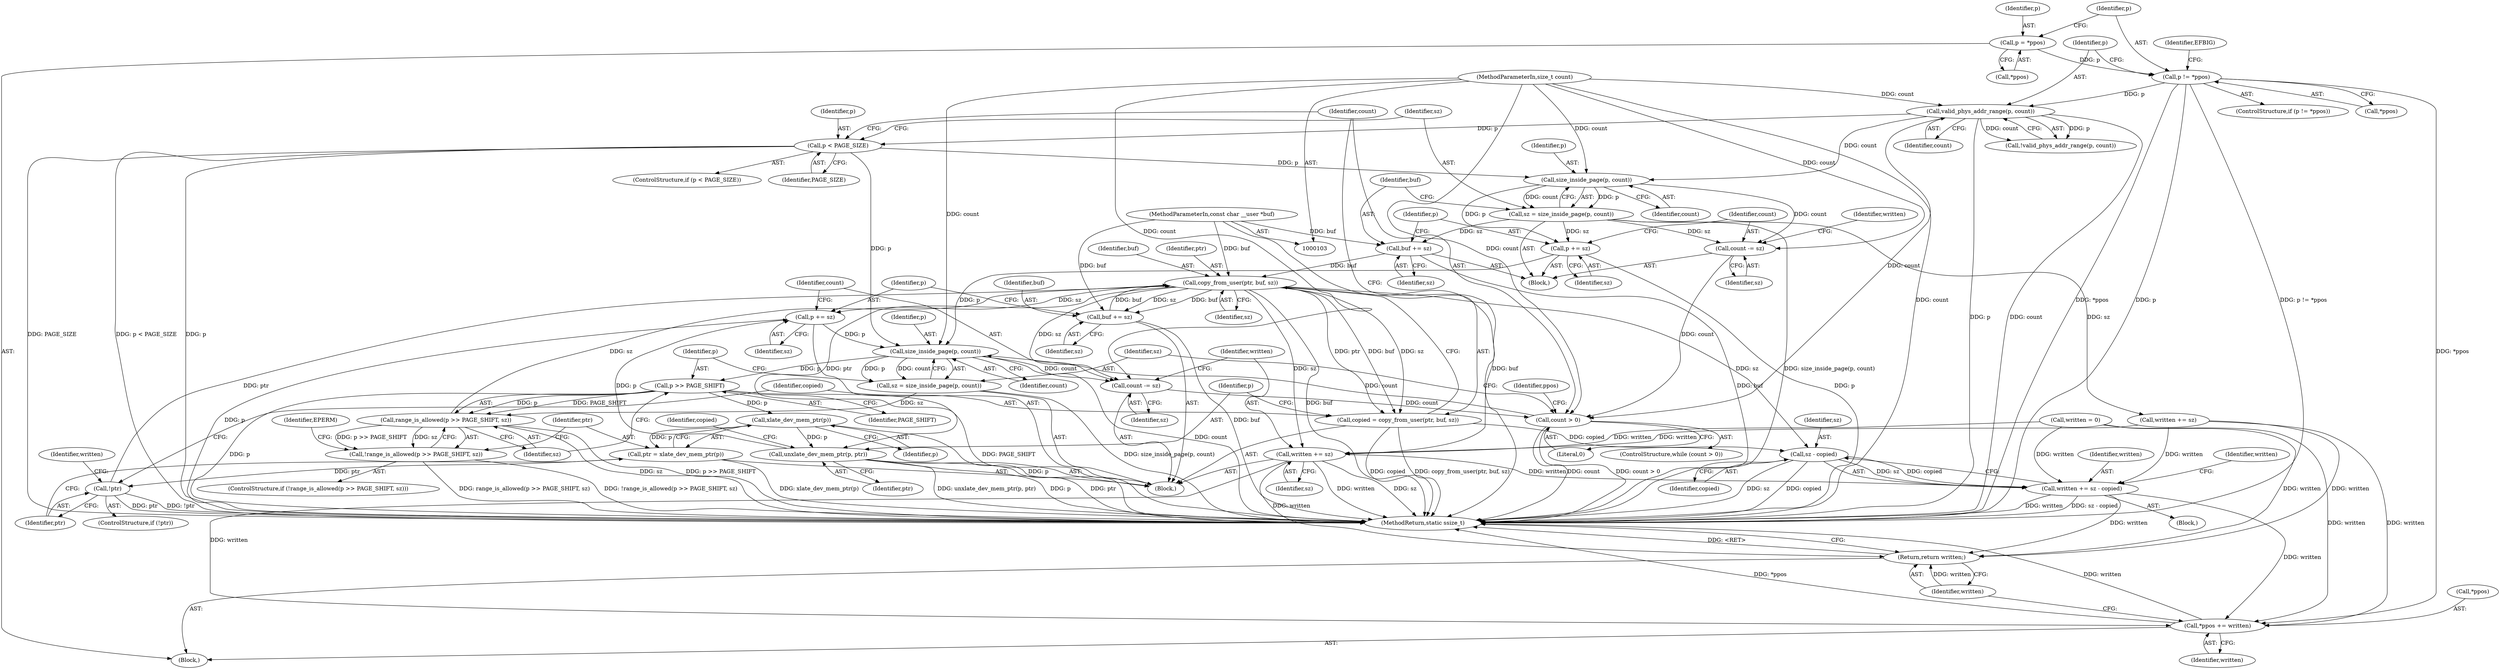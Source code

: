 digraph "1_linux_a4866aa812518ed1a37d8ea0c881dc946409de94_1@API" {
"1000195" [label="(Call,copy_from_user(ptr, buf, sz))"];
"1000184" [label="(Call,!ptr)"];
"1000179" [label="(Call,ptr = xlate_dev_mem_ptr(p))"];
"1000181" [label="(Call,xlate_dev_mem_ptr(p))"];
"1000172" [label="(Call,p >> PAGE_SHIFT)"];
"1000166" [label="(Call,size_inside_page(p, count))"];
"1000150" [label="(Call,p += sz)"];
"1000142" [label="(Call,sz = size_inside_page(p, count))"];
"1000144" [label="(Call,size_inside_page(p, count))"];
"1000138" [label="(Call,p < PAGE_SIZE)"];
"1000128" [label="(Call,valid_phys_addr_range(p, count))"];
"1000119" [label="(Call,p != *ppos)"];
"1000110" [label="(Call,p = *ppos)"];
"1000106" [label="(MethodParameterIn,size_t count)"];
"1000219" [label="(Call,p += sz)"];
"1000195" [label="(Call,copy_from_user(ptr, buf, sz))"];
"1000216" [label="(Call,buf += sz)"];
"1000105" [label="(MethodParameterIn,const char __user *buf)"];
"1000147" [label="(Call,buf += sz)"];
"1000171" [label="(Call,range_is_allowed(p >> PAGE_SHIFT, sz))"];
"1000164" [label="(Call,sz = size_inside_page(p, count))"];
"1000199" [label="(Call,unxlate_dev_mem_ptr(p, ptr))"];
"1000160" [label="(Call,count > 0)"];
"1000222" [label="(Call,count -= sz)"];
"1000153" [label="(Call,count -= sz)"];
"1000193" [label="(Call,copied = copy_from_user(ptr, buf, sz))"];
"1000207" [label="(Call,sz - copied)"];
"1000205" [label="(Call,written += sz - copied)"];
"1000228" [label="(Call,*ppos += written)"];
"1000232" [label="(Return,return written;)"];
"1000170" [label="(Call,!range_is_allowed(p >> PAGE_SHIFT, sz))"];
"1000225" [label="(Call,written += sz)"];
"1000112" [label="(Call,*ppos)"];
"1000231" [label="(Identifier,written)"];
"1000229" [label="(Call,*ppos)"];
"1000170" [label="(Call,!range_is_allowed(p >> PAGE_SHIFT, sz))"];
"1000200" [label="(Identifier,p)"];
"1000222" [label="(Call,count -= sz)"];
"1000152" [label="(Identifier,sz)"];
"1000118" [label="(ControlStructure,if (p != *ppos))"];
"1000147" [label="(Call,buf += sz)"];
"1000163" [label="(Block,)"];
"1000207" [label="(Call,sz - copied)"];
"1000108" [label="(Block,)"];
"1000225" [label="(Call,written += sz)"];
"1000171" [label="(Call,range_is_allowed(p >> PAGE_SHIFT, sz))"];
"1000178" [label="(Identifier,EPERM)"];
"1000199" [label="(Call,unxlate_dev_mem_ptr(p, ptr))"];
"1000137" [label="(ControlStructure,if (p < PAGE_SIZE))"];
"1000129" [label="(Identifier,p)"];
"1000149" [label="(Identifier,sz)"];
"1000188" [label="(Identifier,written)"];
"1000161" [label="(Identifier,count)"];
"1000228" [label="(Call,*ppos += written)"];
"1000157" [label="(Identifier,written)"];
"1000134" [label="(Call,written = 0)"];
"1000234" [label="(MethodReturn,static ssize_t)"];
"1000127" [label="(Call,!valid_phys_addr_range(p, count))"];
"1000120" [label="(Identifier,p)"];
"1000146" [label="(Identifier,count)"];
"1000219" [label="(Call,p += sz)"];
"1000230" [label="(Identifier,ppos)"];
"1000195" [label="(Call,copy_from_user(ptr, buf, sz))"];
"1000179" [label="(Call,ptr = xlate_dev_mem_ptr(p))"];
"1000227" [label="(Identifier,sz)"];
"1000180" [label="(Identifier,ptr)"];
"1000144" [label="(Call,size_inside_page(p, count))"];
"1000125" [label="(Identifier,EFBIG)"];
"1000173" [label="(Identifier,p)"];
"1000128" [label="(Call,valid_phys_addr_range(p, count))"];
"1000205" [label="(Call,written += sz - copied)"];
"1000203" [label="(Identifier,copied)"];
"1000226" [label="(Identifier,written)"];
"1000138" [label="(Call,p < PAGE_SIZE)"];
"1000162" [label="(Literal,0)"];
"1000143" [label="(Identifier,sz)"];
"1000216" [label="(Call,buf += sz)"];
"1000130" [label="(Identifier,count)"];
"1000184" [label="(Call,!ptr)"];
"1000175" [label="(Identifier,sz)"];
"1000141" [label="(Block,)"];
"1000172" [label="(Call,p >> PAGE_SHIFT)"];
"1000106" [label="(MethodParameterIn,size_t count)"];
"1000140" [label="(Identifier,PAGE_SIZE)"];
"1000139" [label="(Identifier,p)"];
"1000232" [label="(Return,return written;)"];
"1000183" [label="(ControlStructure,if (!ptr))"];
"1000174" [label="(Identifier,PAGE_SHIFT)"];
"1000148" [label="(Identifier,buf)"];
"1000233" [label="(Identifier,written)"];
"1000198" [label="(Identifier,sz)"];
"1000208" [label="(Identifier,sz)"];
"1000154" [label="(Identifier,count)"];
"1000193" [label="(Call,copied = copy_from_user(ptr, buf, sz))"];
"1000110" [label="(Call,p = *ppos)"];
"1000167" [label="(Identifier,p)"];
"1000153" [label="(Call,count -= sz)"];
"1000121" [label="(Call,*ppos)"];
"1000217" [label="(Identifier,buf)"];
"1000185" [label="(Identifier,ptr)"];
"1000155" [label="(Identifier,sz)"];
"1000220" [label="(Identifier,p)"];
"1000204" [label="(Block,)"];
"1000201" [label="(Identifier,ptr)"];
"1000168" [label="(Identifier,count)"];
"1000182" [label="(Identifier,p)"];
"1000165" [label="(Identifier,sz)"];
"1000197" [label="(Identifier,buf)"];
"1000164" [label="(Call,sz = size_inside_page(p, count))"];
"1000223" [label="(Identifier,count)"];
"1000169" [label="(ControlStructure,if (!range_is_allowed(p >> PAGE_SHIFT, sz)))"];
"1000194" [label="(Identifier,copied)"];
"1000166" [label="(Call,size_inside_page(p, count))"];
"1000218" [label="(Identifier,sz)"];
"1000111" [label="(Identifier,p)"];
"1000206" [label="(Identifier,written)"];
"1000160" [label="(Call,count > 0)"];
"1000224" [label="(Identifier,sz)"];
"1000221" [label="(Identifier,sz)"];
"1000209" [label="(Identifier,copied)"];
"1000151" [label="(Identifier,p)"];
"1000181" [label="(Call,xlate_dev_mem_ptr(p))"];
"1000150" [label="(Call,p += sz)"];
"1000142" [label="(Call,sz = size_inside_page(p, count))"];
"1000105" [label="(MethodParameterIn,const char __user *buf)"];
"1000156" [label="(Call,written += sz)"];
"1000196" [label="(Identifier,ptr)"];
"1000159" [label="(ControlStructure,while (count > 0))"];
"1000119" [label="(Call,p != *ppos)"];
"1000211" [label="(Identifier,written)"];
"1000145" [label="(Identifier,p)"];
"1000195" -> "1000193"  [label="AST: "];
"1000195" -> "1000198"  [label="CFG: "];
"1000196" -> "1000195"  [label="AST: "];
"1000197" -> "1000195"  [label="AST: "];
"1000198" -> "1000195"  [label="AST: "];
"1000193" -> "1000195"  [label="CFG: "];
"1000195" -> "1000234"  [label="DDG: buf"];
"1000195" -> "1000193"  [label="DDG: ptr"];
"1000195" -> "1000193"  [label="DDG: buf"];
"1000195" -> "1000193"  [label="DDG: sz"];
"1000184" -> "1000195"  [label="DDG: ptr"];
"1000216" -> "1000195"  [label="DDG: buf"];
"1000147" -> "1000195"  [label="DDG: buf"];
"1000105" -> "1000195"  [label="DDG: buf"];
"1000171" -> "1000195"  [label="DDG: sz"];
"1000195" -> "1000199"  [label="DDG: ptr"];
"1000195" -> "1000207"  [label="DDG: sz"];
"1000195" -> "1000216"  [label="DDG: sz"];
"1000195" -> "1000216"  [label="DDG: buf"];
"1000195" -> "1000219"  [label="DDG: sz"];
"1000195" -> "1000222"  [label="DDG: sz"];
"1000195" -> "1000225"  [label="DDG: sz"];
"1000184" -> "1000183"  [label="AST: "];
"1000184" -> "1000185"  [label="CFG: "];
"1000185" -> "1000184"  [label="AST: "];
"1000188" -> "1000184"  [label="CFG: "];
"1000194" -> "1000184"  [label="CFG: "];
"1000184" -> "1000234"  [label="DDG: ptr"];
"1000184" -> "1000234"  [label="DDG: !ptr"];
"1000179" -> "1000184"  [label="DDG: ptr"];
"1000179" -> "1000163"  [label="AST: "];
"1000179" -> "1000181"  [label="CFG: "];
"1000180" -> "1000179"  [label="AST: "];
"1000181" -> "1000179"  [label="AST: "];
"1000185" -> "1000179"  [label="CFG: "];
"1000179" -> "1000234"  [label="DDG: xlate_dev_mem_ptr(p)"];
"1000181" -> "1000179"  [label="DDG: p"];
"1000181" -> "1000182"  [label="CFG: "];
"1000182" -> "1000181"  [label="AST: "];
"1000181" -> "1000234"  [label="DDG: p"];
"1000172" -> "1000181"  [label="DDG: p"];
"1000181" -> "1000199"  [label="DDG: p"];
"1000172" -> "1000171"  [label="AST: "];
"1000172" -> "1000174"  [label="CFG: "];
"1000173" -> "1000172"  [label="AST: "];
"1000174" -> "1000172"  [label="AST: "];
"1000175" -> "1000172"  [label="CFG: "];
"1000172" -> "1000234"  [label="DDG: p"];
"1000172" -> "1000234"  [label="DDG: PAGE_SHIFT"];
"1000172" -> "1000171"  [label="DDG: p"];
"1000172" -> "1000171"  [label="DDG: PAGE_SHIFT"];
"1000166" -> "1000172"  [label="DDG: p"];
"1000166" -> "1000164"  [label="AST: "];
"1000166" -> "1000168"  [label="CFG: "];
"1000167" -> "1000166"  [label="AST: "];
"1000168" -> "1000166"  [label="AST: "];
"1000164" -> "1000166"  [label="CFG: "];
"1000166" -> "1000234"  [label="DDG: count"];
"1000166" -> "1000164"  [label="DDG: p"];
"1000166" -> "1000164"  [label="DDG: count"];
"1000150" -> "1000166"  [label="DDG: p"];
"1000138" -> "1000166"  [label="DDG: p"];
"1000219" -> "1000166"  [label="DDG: p"];
"1000160" -> "1000166"  [label="DDG: count"];
"1000106" -> "1000166"  [label="DDG: count"];
"1000166" -> "1000222"  [label="DDG: count"];
"1000150" -> "1000141"  [label="AST: "];
"1000150" -> "1000152"  [label="CFG: "];
"1000151" -> "1000150"  [label="AST: "];
"1000152" -> "1000150"  [label="AST: "];
"1000154" -> "1000150"  [label="CFG: "];
"1000150" -> "1000234"  [label="DDG: p"];
"1000142" -> "1000150"  [label="DDG: sz"];
"1000144" -> "1000150"  [label="DDG: p"];
"1000142" -> "1000141"  [label="AST: "];
"1000142" -> "1000144"  [label="CFG: "];
"1000143" -> "1000142"  [label="AST: "];
"1000144" -> "1000142"  [label="AST: "];
"1000148" -> "1000142"  [label="CFG: "];
"1000142" -> "1000234"  [label="DDG: size_inside_page(p, count)"];
"1000144" -> "1000142"  [label="DDG: p"];
"1000144" -> "1000142"  [label="DDG: count"];
"1000142" -> "1000147"  [label="DDG: sz"];
"1000142" -> "1000153"  [label="DDG: sz"];
"1000142" -> "1000156"  [label="DDG: sz"];
"1000144" -> "1000146"  [label="CFG: "];
"1000145" -> "1000144"  [label="AST: "];
"1000146" -> "1000144"  [label="AST: "];
"1000138" -> "1000144"  [label="DDG: p"];
"1000128" -> "1000144"  [label="DDG: count"];
"1000106" -> "1000144"  [label="DDG: count"];
"1000144" -> "1000153"  [label="DDG: count"];
"1000138" -> "1000137"  [label="AST: "];
"1000138" -> "1000140"  [label="CFG: "];
"1000139" -> "1000138"  [label="AST: "];
"1000140" -> "1000138"  [label="AST: "];
"1000143" -> "1000138"  [label="CFG: "];
"1000161" -> "1000138"  [label="CFG: "];
"1000138" -> "1000234"  [label="DDG: p"];
"1000138" -> "1000234"  [label="DDG: PAGE_SIZE"];
"1000138" -> "1000234"  [label="DDG: p < PAGE_SIZE"];
"1000128" -> "1000138"  [label="DDG: p"];
"1000128" -> "1000127"  [label="AST: "];
"1000128" -> "1000130"  [label="CFG: "];
"1000129" -> "1000128"  [label="AST: "];
"1000130" -> "1000128"  [label="AST: "];
"1000127" -> "1000128"  [label="CFG: "];
"1000128" -> "1000234"  [label="DDG: count"];
"1000128" -> "1000234"  [label="DDG: p"];
"1000128" -> "1000127"  [label="DDG: p"];
"1000128" -> "1000127"  [label="DDG: count"];
"1000119" -> "1000128"  [label="DDG: p"];
"1000106" -> "1000128"  [label="DDG: count"];
"1000128" -> "1000160"  [label="DDG: count"];
"1000119" -> "1000118"  [label="AST: "];
"1000119" -> "1000121"  [label="CFG: "];
"1000120" -> "1000119"  [label="AST: "];
"1000121" -> "1000119"  [label="AST: "];
"1000125" -> "1000119"  [label="CFG: "];
"1000129" -> "1000119"  [label="CFG: "];
"1000119" -> "1000234"  [label="DDG: *ppos"];
"1000119" -> "1000234"  [label="DDG: p"];
"1000119" -> "1000234"  [label="DDG: p != *ppos"];
"1000110" -> "1000119"  [label="DDG: p"];
"1000119" -> "1000228"  [label="DDG: *ppos"];
"1000110" -> "1000108"  [label="AST: "];
"1000110" -> "1000112"  [label="CFG: "];
"1000111" -> "1000110"  [label="AST: "];
"1000112" -> "1000110"  [label="AST: "];
"1000120" -> "1000110"  [label="CFG: "];
"1000106" -> "1000103"  [label="AST: "];
"1000106" -> "1000234"  [label="DDG: count"];
"1000106" -> "1000153"  [label="DDG: count"];
"1000106" -> "1000160"  [label="DDG: count"];
"1000106" -> "1000222"  [label="DDG: count"];
"1000219" -> "1000163"  [label="AST: "];
"1000219" -> "1000221"  [label="CFG: "];
"1000220" -> "1000219"  [label="AST: "];
"1000221" -> "1000219"  [label="AST: "];
"1000223" -> "1000219"  [label="CFG: "];
"1000219" -> "1000234"  [label="DDG: p"];
"1000199" -> "1000219"  [label="DDG: p"];
"1000216" -> "1000163"  [label="AST: "];
"1000216" -> "1000218"  [label="CFG: "];
"1000217" -> "1000216"  [label="AST: "];
"1000218" -> "1000216"  [label="AST: "];
"1000220" -> "1000216"  [label="CFG: "];
"1000216" -> "1000234"  [label="DDG: buf"];
"1000105" -> "1000216"  [label="DDG: buf"];
"1000105" -> "1000103"  [label="AST: "];
"1000105" -> "1000234"  [label="DDG: buf"];
"1000105" -> "1000147"  [label="DDG: buf"];
"1000147" -> "1000141"  [label="AST: "];
"1000147" -> "1000149"  [label="CFG: "];
"1000148" -> "1000147"  [label="AST: "];
"1000149" -> "1000147"  [label="AST: "];
"1000151" -> "1000147"  [label="CFG: "];
"1000147" -> "1000234"  [label="DDG: buf"];
"1000171" -> "1000170"  [label="AST: "];
"1000171" -> "1000175"  [label="CFG: "];
"1000175" -> "1000171"  [label="AST: "];
"1000170" -> "1000171"  [label="CFG: "];
"1000171" -> "1000234"  [label="DDG: p >> PAGE_SHIFT"];
"1000171" -> "1000234"  [label="DDG: sz"];
"1000171" -> "1000170"  [label="DDG: p >> PAGE_SHIFT"];
"1000171" -> "1000170"  [label="DDG: sz"];
"1000164" -> "1000171"  [label="DDG: sz"];
"1000164" -> "1000163"  [label="AST: "];
"1000165" -> "1000164"  [label="AST: "];
"1000173" -> "1000164"  [label="CFG: "];
"1000164" -> "1000234"  [label="DDG: size_inside_page(p, count)"];
"1000199" -> "1000163"  [label="AST: "];
"1000199" -> "1000201"  [label="CFG: "];
"1000200" -> "1000199"  [label="AST: "];
"1000201" -> "1000199"  [label="AST: "];
"1000203" -> "1000199"  [label="CFG: "];
"1000199" -> "1000234"  [label="DDG: ptr"];
"1000199" -> "1000234"  [label="DDG: p"];
"1000199" -> "1000234"  [label="DDG: unxlate_dev_mem_ptr(p, ptr)"];
"1000160" -> "1000159"  [label="AST: "];
"1000160" -> "1000162"  [label="CFG: "];
"1000161" -> "1000160"  [label="AST: "];
"1000162" -> "1000160"  [label="AST: "];
"1000165" -> "1000160"  [label="CFG: "];
"1000230" -> "1000160"  [label="CFG: "];
"1000160" -> "1000234"  [label="DDG: count > 0"];
"1000160" -> "1000234"  [label="DDG: count"];
"1000222" -> "1000160"  [label="DDG: count"];
"1000153" -> "1000160"  [label="DDG: count"];
"1000222" -> "1000163"  [label="AST: "];
"1000222" -> "1000224"  [label="CFG: "];
"1000223" -> "1000222"  [label="AST: "];
"1000224" -> "1000222"  [label="AST: "];
"1000226" -> "1000222"  [label="CFG: "];
"1000153" -> "1000141"  [label="AST: "];
"1000153" -> "1000155"  [label="CFG: "];
"1000154" -> "1000153"  [label="AST: "];
"1000155" -> "1000153"  [label="AST: "];
"1000157" -> "1000153"  [label="CFG: "];
"1000193" -> "1000163"  [label="AST: "];
"1000194" -> "1000193"  [label="AST: "];
"1000200" -> "1000193"  [label="CFG: "];
"1000193" -> "1000234"  [label="DDG: copied"];
"1000193" -> "1000234"  [label="DDG: copy_from_user(ptr, buf, sz)"];
"1000193" -> "1000207"  [label="DDG: copied"];
"1000207" -> "1000205"  [label="AST: "];
"1000207" -> "1000209"  [label="CFG: "];
"1000208" -> "1000207"  [label="AST: "];
"1000209" -> "1000207"  [label="AST: "];
"1000205" -> "1000207"  [label="CFG: "];
"1000207" -> "1000234"  [label="DDG: copied"];
"1000207" -> "1000234"  [label="DDG: sz"];
"1000207" -> "1000205"  [label="DDG: sz"];
"1000207" -> "1000205"  [label="DDG: copied"];
"1000205" -> "1000204"  [label="AST: "];
"1000206" -> "1000205"  [label="AST: "];
"1000211" -> "1000205"  [label="CFG: "];
"1000205" -> "1000234"  [label="DDG: written"];
"1000205" -> "1000234"  [label="DDG: sz - copied"];
"1000156" -> "1000205"  [label="DDG: written"];
"1000225" -> "1000205"  [label="DDG: written"];
"1000134" -> "1000205"  [label="DDG: written"];
"1000205" -> "1000228"  [label="DDG: written"];
"1000205" -> "1000232"  [label="DDG: written"];
"1000228" -> "1000108"  [label="AST: "];
"1000228" -> "1000231"  [label="CFG: "];
"1000229" -> "1000228"  [label="AST: "];
"1000231" -> "1000228"  [label="AST: "];
"1000233" -> "1000228"  [label="CFG: "];
"1000228" -> "1000234"  [label="DDG: written"];
"1000228" -> "1000234"  [label="DDG: *ppos"];
"1000156" -> "1000228"  [label="DDG: written"];
"1000225" -> "1000228"  [label="DDG: written"];
"1000134" -> "1000228"  [label="DDG: written"];
"1000232" -> "1000108"  [label="AST: "];
"1000232" -> "1000233"  [label="CFG: "];
"1000233" -> "1000232"  [label="AST: "];
"1000234" -> "1000232"  [label="CFG: "];
"1000232" -> "1000234"  [label="DDG: <RET>"];
"1000233" -> "1000232"  [label="DDG: written"];
"1000156" -> "1000232"  [label="DDG: written"];
"1000225" -> "1000232"  [label="DDG: written"];
"1000134" -> "1000232"  [label="DDG: written"];
"1000170" -> "1000169"  [label="AST: "];
"1000178" -> "1000170"  [label="CFG: "];
"1000180" -> "1000170"  [label="CFG: "];
"1000170" -> "1000234"  [label="DDG: range_is_allowed(p >> PAGE_SHIFT, sz)"];
"1000170" -> "1000234"  [label="DDG: !range_is_allowed(p >> PAGE_SHIFT, sz)"];
"1000225" -> "1000163"  [label="AST: "];
"1000225" -> "1000227"  [label="CFG: "];
"1000226" -> "1000225"  [label="AST: "];
"1000227" -> "1000225"  [label="AST: "];
"1000161" -> "1000225"  [label="CFG: "];
"1000225" -> "1000234"  [label="DDG: sz"];
"1000225" -> "1000234"  [label="DDG: written"];
"1000156" -> "1000225"  [label="DDG: written"];
"1000134" -> "1000225"  [label="DDG: written"];
}
